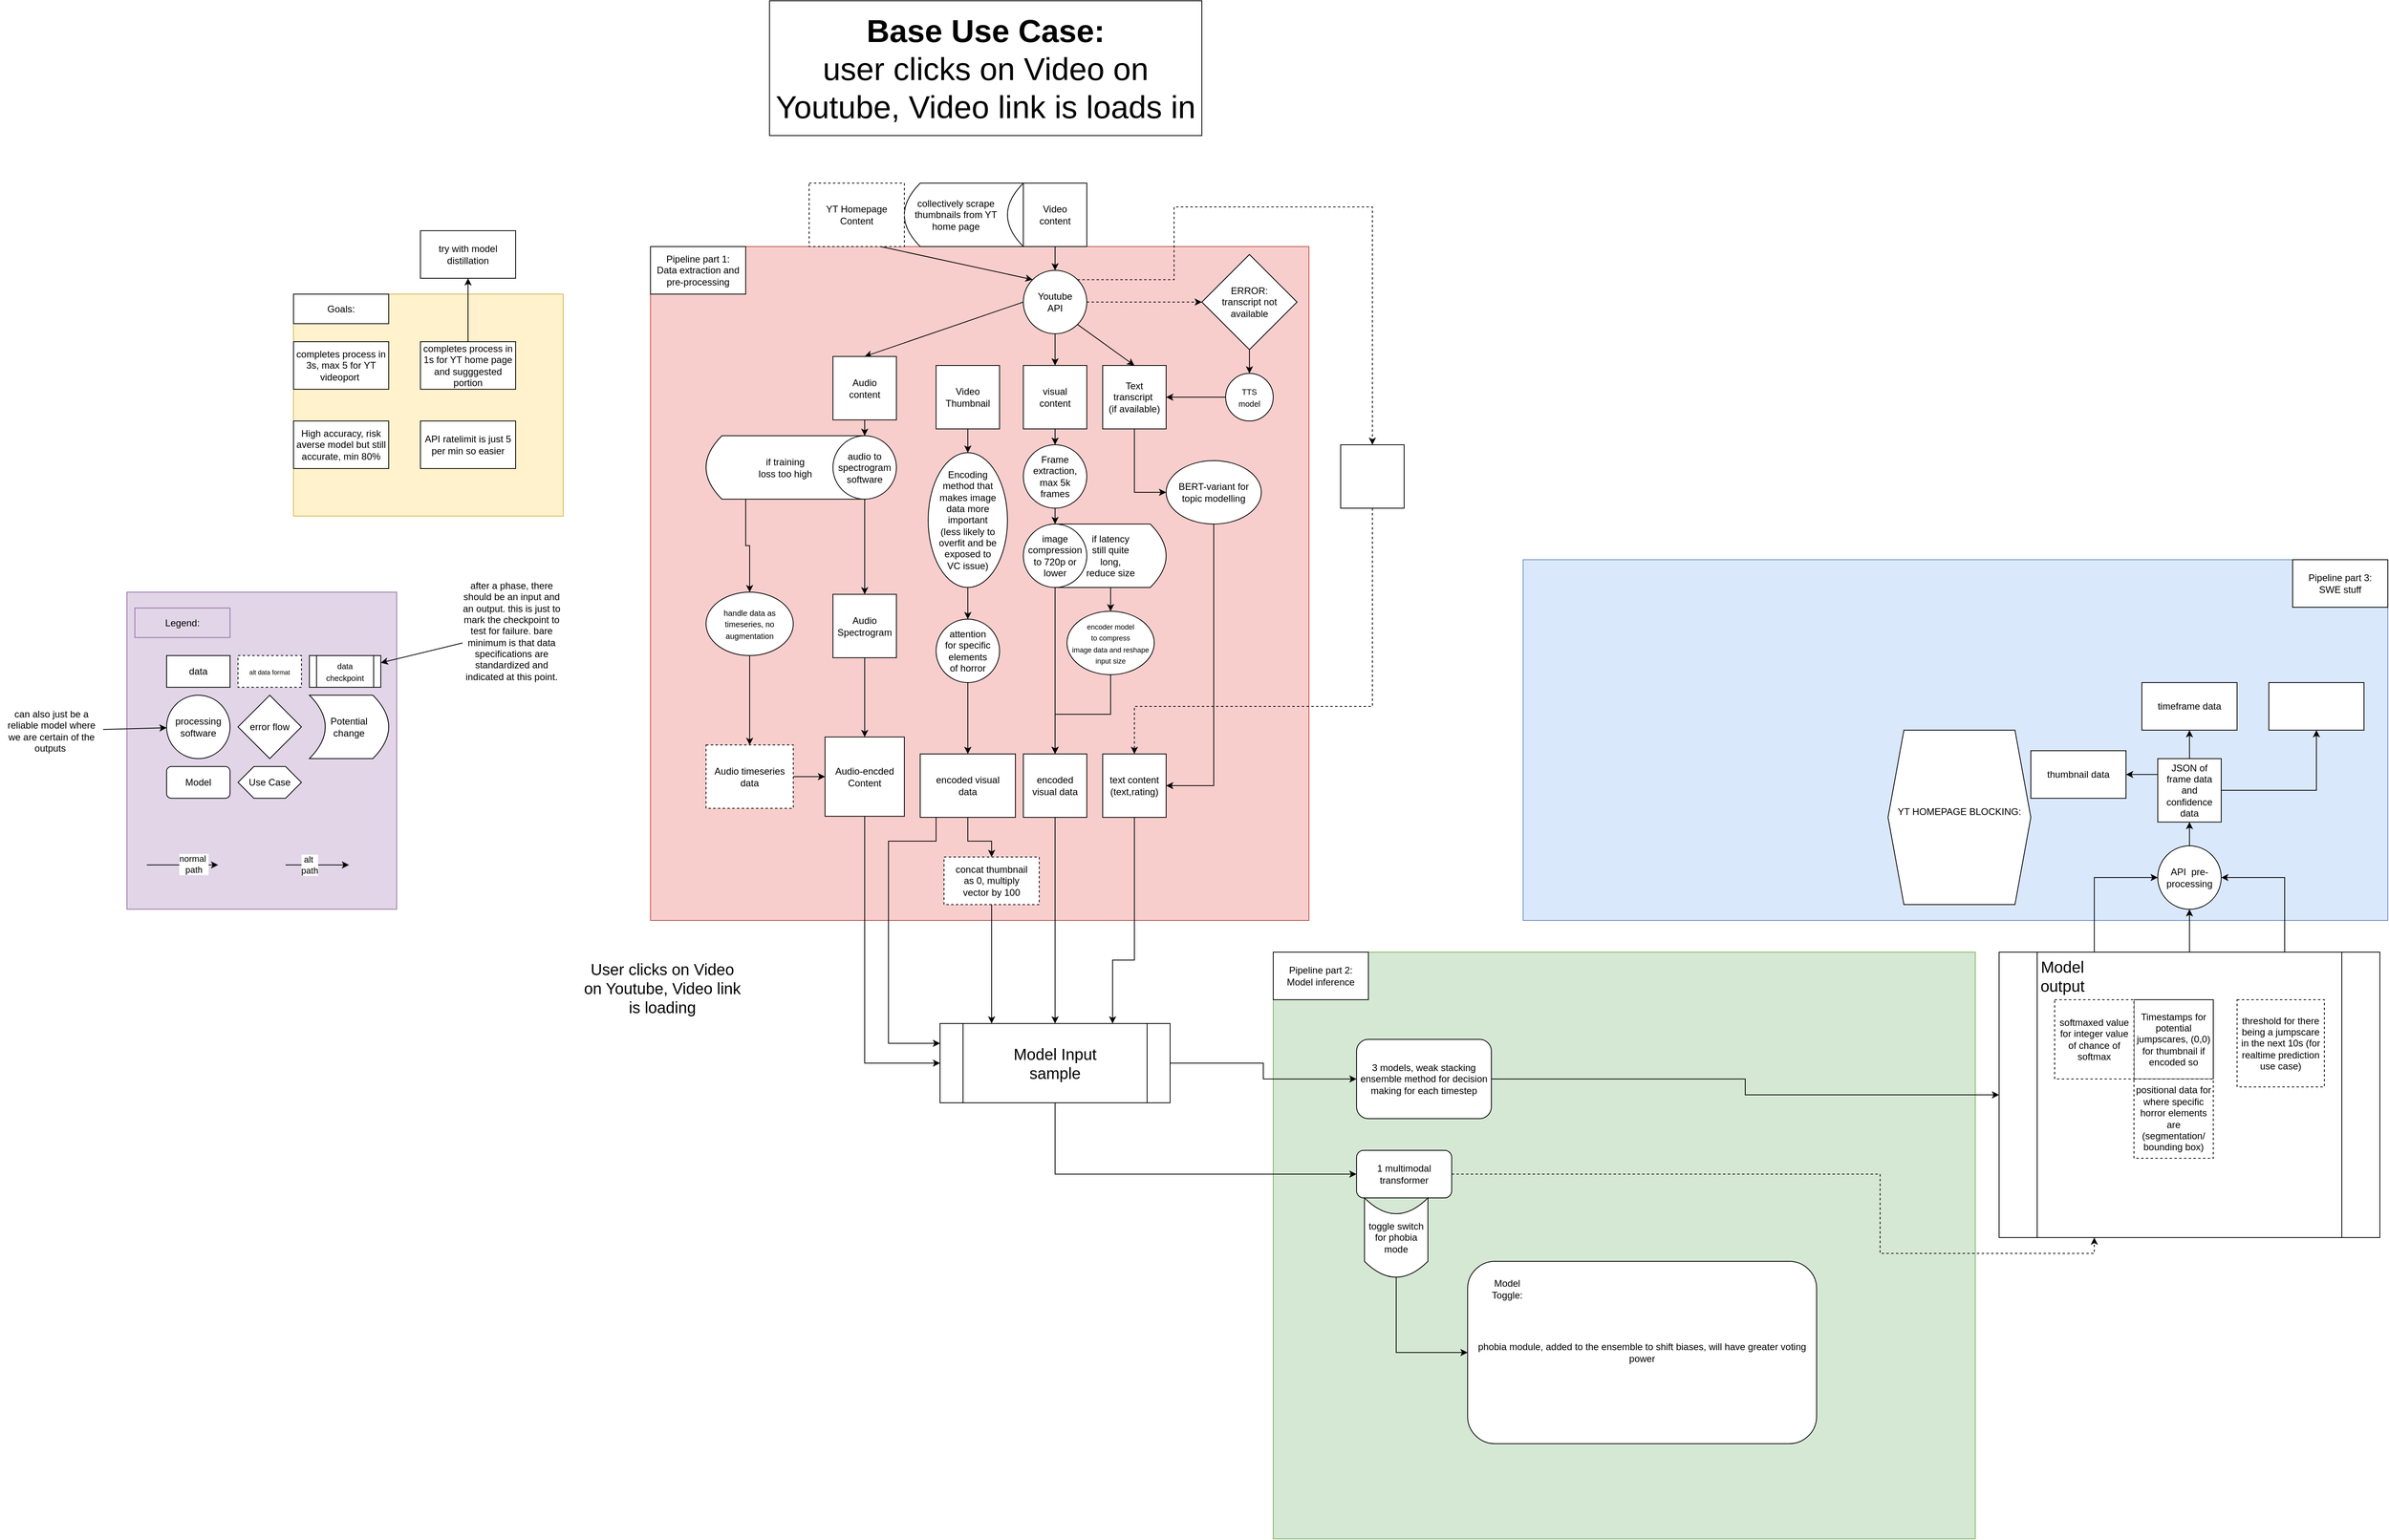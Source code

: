 <mxfile version="26.0.16">
  <diagram name="Page-1" id="UZV_4YaNEUYJYQrBW2No">
    <mxGraphModel dx="2380" dy="2003" grid="1" gridSize="10" guides="1" tooltips="1" connect="1" arrows="1" fold="1" page="1" pageScale="1" pageWidth="850" pageHeight="1100" math="0" shadow="0">
      <root>
        <mxCell id="0" />
        <mxCell id="1" parent="0" />
        <mxCell id="4fpCLledI54VdnfLR-wk-22" value="" style="rounded=0;whiteSpace=wrap;html=1;fillColor=#dae8fc;strokeColor=#6c8ebf;" vertex="1" parent="1">
          <mxGeometry x="770" y="635" width="1090" height="455" as="geometry" />
        </mxCell>
        <mxCell id="PtT7ccRdR9juAuZG76jp-39" value="" style="rounded=0;whiteSpace=wrap;html=1;fillColor=#e1d5e7;strokeColor=#9673a6;movable=1;resizable=1;rotatable=1;deletable=1;editable=1;locked=0;connectable=1;" parent="1" vertex="1">
          <mxGeometry x="-990" y="675.91" width="340" height="400" as="geometry" />
        </mxCell>
        <mxCell id="PtT7ccRdR9juAuZG76jp-40" value="Legend:" style="rounded=0;whiteSpace=wrap;html=1;movable=1;resizable=1;rotatable=1;deletable=1;editable=1;locked=0;connectable=1;strokeColor=#9673a6;fillColor=#e1d5e7;" parent="1" vertex="1">
          <mxGeometry x="-980" y="695.91" width="120" height="37.273" as="geometry" />
        </mxCell>
        <mxCell id="PtT7ccRdR9juAuZG76jp-6" value="" style="rounded=0;whiteSpace=wrap;html=1;fillColor=#f8cecc;strokeColor=#b85450;movable=0;resizable=0;rotatable=0;deletable=0;editable=0;locked=1;connectable=0;" parent="1" vertex="1">
          <mxGeometry x="-330" y="240" width="830" height="850" as="geometry" />
        </mxCell>
        <mxCell id="PtT7ccRdR9juAuZG76jp-3" value="" style="edgeStyle=orthogonalEdgeStyle;rounded=0;orthogonalLoop=1;jettySize=auto;html=1;exitX=0.5;exitY=1;exitDx=0;exitDy=0;" parent="1" source="PtT7ccRdR9juAuZG76jp-56" target="PtT7ccRdR9juAuZG76jp-2" edge="1">
          <mxGeometry relative="1" as="geometry">
            <mxPoint x="220" y="336" as="sourcePoint" />
            <Array as="points" />
          </mxGeometry>
        </mxCell>
        <mxCell id="PtT7ccRdR9juAuZG76jp-5" value="" style="rounded=0;orthogonalLoop=1;jettySize=auto;html=1;entryX=0.5;entryY=0;entryDx=0;entryDy=0;exitX=1;exitY=1;exitDx=0;exitDy=0;" parent="1" source="PtT7ccRdR9juAuZG76jp-56" target="PtT7ccRdR9juAuZG76jp-4" edge="1">
          <mxGeometry relative="1" as="geometry">
            <mxPoint x="240" y="270" as="sourcePoint" />
          </mxGeometry>
        </mxCell>
        <mxCell id="PtT7ccRdR9juAuZG76jp-13" style="rounded=0;orthogonalLoop=1;jettySize=auto;html=1;entryX=0.5;entryY=0;entryDx=0;entryDy=0;exitX=0;exitY=0.5;exitDx=0;exitDy=0;" parent="1" source="PtT7ccRdR9juAuZG76jp-56" target="PtT7ccRdR9juAuZG76jp-10" edge="1">
          <mxGeometry relative="1" as="geometry">
            <mxPoint x="110" y="270" as="sourcePoint" />
          </mxGeometry>
        </mxCell>
        <mxCell id="PtT7ccRdR9juAuZG76jp-17" value="" style="rounded=0;orthogonalLoop=1;jettySize=auto;html=1;dashed=1;exitX=1;exitY=0.5;exitDx=0;exitDy=0;entryX=0;entryY=0.5;entryDx=0;entryDy=0;" parent="1" source="PtT7ccRdR9juAuZG76jp-56" target="PtT7ccRdR9juAuZG76jp-16" edge="1">
          <mxGeometry relative="1" as="geometry" />
        </mxCell>
        <mxCell id="PtT7ccRdR9juAuZG76jp-58" value="" style="edgeStyle=orthogonalEdgeStyle;rounded=0;orthogonalLoop=1;jettySize=auto;html=1;" parent="1" source="PtT7ccRdR9juAuZG76jp-1" target="PtT7ccRdR9juAuZG76jp-56" edge="1">
          <mxGeometry relative="1" as="geometry" />
        </mxCell>
        <mxCell id="PtT7ccRdR9juAuZG76jp-1" value="Video &lt;br&gt;content" style="whiteSpace=wrap;html=1;aspect=fixed;" parent="1" vertex="1">
          <mxGeometry x="140" y="160" width="80" height="80" as="geometry" />
        </mxCell>
        <mxCell id="PtT7ccRdR9juAuZG76jp-37" value="" style="edgeStyle=orthogonalEdgeStyle;rounded=0;orthogonalLoop=1;jettySize=auto;html=1;" parent="1" source="PtT7ccRdR9juAuZG76jp-2" target="PtT7ccRdR9juAuZG76jp-33" edge="1">
          <mxGeometry relative="1" as="geometry" />
        </mxCell>
        <mxCell id="PtT7ccRdR9juAuZG76jp-2" value="visual &lt;br&gt;content" style="whiteSpace=wrap;html=1;aspect=fixed;" parent="1" vertex="1">
          <mxGeometry x="140" y="390" width="80" height="80" as="geometry" />
        </mxCell>
        <mxCell id="PtT7ccRdR9juAuZG76jp-38" value="" style="edgeStyle=orthogonalEdgeStyle;rounded=0;orthogonalLoop=1;jettySize=auto;html=1;entryX=0;entryY=0.5;entryDx=0;entryDy=0;" parent="1" source="PtT7ccRdR9juAuZG76jp-4" target="4fpCLledI54VdnfLR-wk-46" edge="1">
          <mxGeometry relative="1" as="geometry">
            <mxPoint x="280" y="490" as="targetPoint" />
          </mxGeometry>
        </mxCell>
        <mxCell id="PtT7ccRdR9juAuZG76jp-4" value="Text transcript&amp;nbsp;&lt;br&gt;(if available)" style="whiteSpace=wrap;html=1;aspect=fixed;" parent="1" vertex="1">
          <mxGeometry x="240" y="390" width="80" height="80" as="geometry" />
        </mxCell>
        <mxCell id="PtT7ccRdR9juAuZG76jp-7" value="&lt;font style=&quot;font-size: 40px;&quot;&gt;&lt;b style=&quot;&quot;&gt;Base Use Case: &lt;/b&gt;&lt;br&gt;user clicks on Video on Youtube, Video link is loads in&lt;/font&gt;" style="text;html=1;align=center;verticalAlign=middle;whiteSpace=wrap;rounded=0;strokeColor=default;spacingTop=10;spacingBottom=10;" parent="1" vertex="1">
          <mxGeometry x="-180" y="-70" width="545" height="170" as="geometry" />
        </mxCell>
        <mxCell id="PtT7ccRdR9juAuZG76jp-8" value="&lt;font style=&quot;font-size: 20px;&quot;&gt;User clicks on Video on Youtube, Video link is loading&lt;/font&gt;" style="text;html=1;align=center;verticalAlign=middle;whiteSpace=wrap;rounded=0;" parent="1" vertex="1">
          <mxGeometry x="-420" y="1130" width="210" height="90" as="geometry" />
        </mxCell>
        <mxCell id="PtT7ccRdR9juAuZG76jp-9" value="Pipeline part 1: &lt;br&gt;Data extraction and pre-processing" style="rounded=0;whiteSpace=wrap;html=1;" parent="1" vertex="1">
          <mxGeometry x="-330" y="240" width="120" height="60" as="geometry" />
        </mxCell>
        <mxCell id="PtT7ccRdR9juAuZG76jp-24" value="" style="edgeStyle=orthogonalEdgeStyle;rounded=0;orthogonalLoop=1;jettySize=auto;html=1;" parent="1" source="PtT7ccRdR9juAuZG76jp-26" target="PtT7ccRdR9juAuZG76jp-23" edge="1">
          <mxGeometry relative="1" as="geometry" />
        </mxCell>
        <mxCell id="PtT7ccRdR9juAuZG76jp-10" value="Audio&lt;br&gt;content" style="whiteSpace=wrap;html=1;aspect=fixed;" parent="1" vertex="1">
          <mxGeometry x="-100" y="378.64" width="80" height="80" as="geometry" />
        </mxCell>
        <mxCell id="PtT7ccRdR9juAuZG76jp-22" value="" style="edgeStyle=orthogonalEdgeStyle;rounded=0;orthogonalLoop=1;jettySize=auto;html=1;" parent="1" source="PtT7ccRdR9juAuZG76jp-16" target="PtT7ccRdR9juAuZG76jp-21" edge="1">
          <mxGeometry relative="1" as="geometry" />
        </mxCell>
        <mxCell id="PtT7ccRdR9juAuZG76jp-16" value="ERROR: &lt;br&gt;transcript not available" style="rhombus;whiteSpace=wrap;html=1;" parent="1" vertex="1">
          <mxGeometry x="365" y="250" width="120" height="120" as="geometry" />
        </mxCell>
        <mxCell id="PtT7ccRdR9juAuZG76jp-60" value="" style="edgeStyle=orthogonalEdgeStyle;rounded=0;orthogonalLoop=1;jettySize=auto;html=1;" parent="1" source="PtT7ccRdR9juAuZG76jp-21" target="PtT7ccRdR9juAuZG76jp-4" edge="1">
          <mxGeometry relative="1" as="geometry" />
        </mxCell>
        <mxCell id="PtT7ccRdR9juAuZG76jp-21" value="&lt;font style=&quot;font-size: 10px;&quot;&gt;TTS &lt;br&gt;model&lt;/font&gt;" style="ellipse;whiteSpace=wrap;html=1;" parent="1" vertex="1">
          <mxGeometry x="395" y="400" width="60" height="60" as="geometry" />
        </mxCell>
        <mxCell id="PtT7ccRdR9juAuZG76jp-80" value="" style="edgeStyle=orthogonalEdgeStyle;rounded=0;orthogonalLoop=1;jettySize=auto;html=1;" parent="1" source="PtT7ccRdR9juAuZG76jp-23" target="PtT7ccRdR9juAuZG76jp-79" edge="1">
          <mxGeometry relative="1" as="geometry" />
        </mxCell>
        <mxCell id="PtT7ccRdR9juAuZG76jp-23" value="Audio Spectrogram" style="whiteSpace=wrap;html=1;aspect=fixed;" parent="1" vertex="1">
          <mxGeometry x="-100" y="678.64" width="80" height="80" as="geometry" />
        </mxCell>
        <mxCell id="PtT7ccRdR9juAuZG76jp-25" value="" style="edgeStyle=orthogonalEdgeStyle;rounded=0;orthogonalLoop=1;jettySize=auto;html=1;" parent="1" source="PtT7ccRdR9juAuZG76jp-10" target="PtT7ccRdR9juAuZG76jp-26" edge="1">
          <mxGeometry relative="1" as="geometry">
            <mxPoint x="-60" y="458.64" as="sourcePoint" />
            <mxPoint x="-60" y="628.64" as="targetPoint" />
          </mxGeometry>
        </mxCell>
        <mxCell id="PtT7ccRdR9juAuZG76jp-31" value="" style="edgeStyle=orthogonalEdgeStyle;rounded=0;orthogonalLoop=1;jettySize=auto;html=1;" parent="1" source="PtT7ccRdR9juAuZG76jp-63" target="PtT7ccRdR9juAuZG76jp-32" edge="1">
          <mxGeometry relative="1" as="geometry" />
        </mxCell>
        <mxCell id="PtT7ccRdR9juAuZG76jp-88" value="" style="edgeStyle=orthogonalEdgeStyle;rounded=0;orthogonalLoop=1;jettySize=auto;html=1;" parent="1" source="PtT7ccRdR9juAuZG76jp-32" target="PtT7ccRdR9juAuZG76jp-86" edge="1">
          <mxGeometry relative="1" as="geometry" />
        </mxCell>
        <mxCell id="PtT7ccRdR9juAuZG76jp-32" value="encoded visual data" style="whiteSpace=wrap;html=1;aspect=fixed;" parent="1" vertex="1">
          <mxGeometry x="140" y="880" width="80" height="80" as="geometry" />
        </mxCell>
        <mxCell id="PtT7ccRdR9juAuZG76jp-33" value="Frame extraction, max 5k frames" style="ellipse;whiteSpace=wrap;html=1;aspect=fixed;" parent="1" vertex="1">
          <mxGeometry x="140" y="490" width="80" height="80" as="geometry" />
        </mxCell>
        <mxCell id="PtT7ccRdR9juAuZG76jp-34" value="" style="edgeStyle=orthogonalEdgeStyle;rounded=0;orthogonalLoop=1;jettySize=auto;html=1;exitX=0.5;exitY=1;exitDx=0;exitDy=0;" parent="1" source="4fpCLledI54VdnfLR-wk-46" target="PtT7ccRdR9juAuZG76jp-35" edge="1">
          <mxGeometry relative="1" as="geometry">
            <Array as="points">
              <mxPoint x="380" y="920" />
            </Array>
          </mxGeometry>
        </mxCell>
        <mxCell id="PtT7ccRdR9juAuZG76jp-89" value="" style="edgeStyle=orthogonalEdgeStyle;rounded=0;orthogonalLoop=1;jettySize=auto;html=1;entryX=0.75;entryY=0;entryDx=0;entryDy=0;" parent="1" source="PtT7ccRdR9juAuZG76jp-35" target="PtT7ccRdR9juAuZG76jp-86" edge="1">
          <mxGeometry relative="1" as="geometry">
            <Array as="points">
              <mxPoint x="280" y="1140" />
              <mxPoint x="253" y="1140" />
            </Array>
          </mxGeometry>
        </mxCell>
        <mxCell id="PtT7ccRdR9juAuZG76jp-35" value="text content&lt;br&gt;(text,rating)" style="whiteSpace=wrap;html=1;aspect=fixed;" parent="1" vertex="1">
          <mxGeometry x="240" y="880" width="80" height="80" as="geometry" />
        </mxCell>
        <mxCell id="PtT7ccRdR9juAuZG76jp-43" value="data" style="rounded=0;whiteSpace=wrap;html=1;movable=1;resizable=1;rotatable=1;deletable=1;editable=1;locked=0;connectable=1;" parent="1" vertex="1">
          <mxGeometry x="-940" y="755.91" width="80" height="40" as="geometry" />
        </mxCell>
        <mxCell id="PtT7ccRdR9juAuZG76jp-44" value="processing software" style="ellipse;whiteSpace=wrap;html=1;aspect=fixed;movable=1;resizable=1;rotatable=1;deletable=1;editable=1;locked=0;connectable=1;" parent="1" vertex="1">
          <mxGeometry x="-940" y="805.91" width="80" height="80" as="geometry" />
        </mxCell>
        <mxCell id="PtT7ccRdR9juAuZG76jp-45" value="Model" style="rounded=1;whiteSpace=wrap;html=1;movable=1;resizable=1;rotatable=1;deletable=1;editable=1;locked=0;connectable=1;" parent="1" vertex="1">
          <mxGeometry x="-940" y="895.91" width="80" height="40" as="geometry" />
        </mxCell>
        <mxCell id="PtT7ccRdR9juAuZG76jp-46" value="error flow" style="rhombus;whiteSpace=wrap;html=1;movable=1;resizable=1;rotatable=1;deletable=1;editable=1;locked=0;connectable=1;" parent="1" vertex="1">
          <mxGeometry x="-850" y="805.91" width="80" height="80" as="geometry" />
        </mxCell>
        <mxCell id="PtT7ccRdR9juAuZG76jp-48" value="" style="rounded=0;whiteSpace=wrap;html=1;fillColor=#fff2cc;strokeColor=#d6b656;movable=0;resizable=0;rotatable=0;deletable=0;editable=0;locked=1;connectable=0;" parent="1" vertex="1">
          <mxGeometry x="-780" y="300" width="340" height="280" as="geometry" />
        </mxCell>
        <mxCell id="PtT7ccRdR9juAuZG76jp-49" value="Goals:" style="rounded=0;whiteSpace=wrap;html=1;movable=1;resizable=1;rotatable=1;deletable=1;editable=1;locked=0;connectable=1;" parent="1" vertex="1">
          <mxGeometry x="-780" y="300" width="120" height="37.273" as="geometry" />
        </mxCell>
        <mxCell id="PtT7ccRdR9juAuZG76jp-50" value="completes process in 3s, max 5 for YT videoport&amp;nbsp;" style="rounded=0;whiteSpace=wrap;html=1;" parent="1" vertex="1">
          <mxGeometry x="-780" y="360" width="120" height="60" as="geometry" />
        </mxCell>
        <mxCell id="PtT7ccRdR9juAuZG76jp-51" value="High accuracy, risk averse model but still accurate, min 80%" style="rounded=0;whiteSpace=wrap;html=1;" parent="1" vertex="1">
          <mxGeometry x="-780" y="460" width="120" height="60" as="geometry" />
        </mxCell>
        <mxCell id="PtT7ccRdR9juAuZG76jp-53" value="Use Case" style="shape=hexagon;perimeter=hexagonPerimeter2;whiteSpace=wrap;html=1;fixedSize=1;movable=1;resizable=1;rotatable=1;deletable=1;editable=1;locked=0;connectable=1;" parent="1" vertex="1">
          <mxGeometry x="-850" y="895.91" width="80" height="40" as="geometry" />
        </mxCell>
        <mxCell id="4fpCLledI54VdnfLR-wk-44" style="edgeStyle=orthogonalEdgeStyle;rounded=0;orthogonalLoop=1;jettySize=auto;html=1;exitX=1;exitY=0;exitDx=0;exitDy=0;entryX=0.5;entryY=0;entryDx=0;entryDy=0;dashed=1;" edge="1" parent="1" source="PtT7ccRdR9juAuZG76jp-56" target="4fpCLledI54VdnfLR-wk-43">
          <mxGeometry relative="1" as="geometry">
            <Array as="points">
              <mxPoint x="330" y="282" />
              <mxPoint x="330" y="190" />
              <mxPoint x="580" y="190" />
            </Array>
          </mxGeometry>
        </mxCell>
        <mxCell id="PtT7ccRdR9juAuZG76jp-56" value="Youtube &lt;br&gt;API" style="ellipse;whiteSpace=wrap;html=1;aspect=fixed;" parent="1" vertex="1">
          <mxGeometry x="140" y="270" width="80" height="80" as="geometry" />
        </mxCell>
        <mxCell id="PtT7ccRdR9juAuZG76jp-62" value="" style="edgeStyle=orthogonalEdgeStyle;rounded=0;orthogonalLoop=1;jettySize=auto;html=1;" parent="1" source="PtT7ccRdR9juAuZG76jp-33" target="PtT7ccRdR9juAuZG76jp-63" edge="1">
          <mxGeometry relative="1" as="geometry">
            <mxPoint x="180" y="570" as="sourcePoint" />
            <mxPoint x="180" y="740" as="targetPoint" />
          </mxGeometry>
        </mxCell>
        <mxCell id="PtT7ccRdR9juAuZG76jp-70" value="" style="edgeStyle=orthogonalEdgeStyle;rounded=0;orthogonalLoop=1;jettySize=auto;html=1;" parent="1" source="PtT7ccRdR9juAuZG76jp-65" target="PtT7ccRdR9juAuZG76jp-68" edge="1">
          <mxGeometry relative="1" as="geometry" />
        </mxCell>
        <mxCell id="PtT7ccRdR9juAuZG76jp-65" value="if latency &lt;br&gt;still quite &lt;br&gt;long, &lt;br&gt;reduce size" style="shape=dataStorage;whiteSpace=wrap;html=1;fixedSize=1;rotation=0;flipH=1;" parent="1" vertex="1">
          <mxGeometry x="180" y="590" width="140" height="80" as="geometry" />
        </mxCell>
        <mxCell id="PtT7ccRdR9juAuZG76jp-64" value="Potential &lt;br&gt;change" style="shape=dataStorage;whiteSpace=wrap;html=1;fixedSize=1;rotation=0;flipH=1;movable=1;resizable=1;rotatable=1;deletable=1;editable=1;locked=0;connectable=1;" parent="1" vertex="1">
          <mxGeometry x="-760" y="805.91" width="100" height="80" as="geometry" />
        </mxCell>
        <mxCell id="PtT7ccRdR9juAuZG76jp-63" value="image compression to 720p or lower" style="ellipse;whiteSpace=wrap;html=1;aspect=fixed;" parent="1" vertex="1">
          <mxGeometry x="140" y="590" width="80" height="80" as="geometry" />
        </mxCell>
        <mxCell id="PtT7ccRdR9juAuZG76jp-72" value="" style="edgeStyle=orthogonalEdgeStyle;rounded=0;orthogonalLoop=1;jettySize=auto;html=1;entryX=0.5;entryY=0;entryDx=0;entryDy=0;" parent="1" source="PtT7ccRdR9juAuZG76jp-68" target="PtT7ccRdR9juAuZG76jp-32" edge="1">
          <mxGeometry relative="1" as="geometry" />
        </mxCell>
        <mxCell id="PtT7ccRdR9juAuZG76jp-68" value="&lt;font style=&quot;font-size: 9px;&quot;&gt;encoder model &lt;br&gt;to compress &lt;br&gt;image data and reshape input size&lt;/font&gt;" style="ellipse;whiteSpace=wrap;html=1;" parent="1" vertex="1">
          <mxGeometry x="195" y="700" width="110" height="80" as="geometry" />
        </mxCell>
        <mxCell id="PtT7ccRdR9juAuZG76jp-81" value="" style="edgeStyle=orthogonalEdgeStyle;rounded=0;orthogonalLoop=1;jettySize=auto;html=1;" parent="1" source="PtT7ccRdR9juAuZG76jp-73" target="PtT7ccRdR9juAuZG76jp-79" edge="1">
          <mxGeometry relative="1" as="geometry" />
        </mxCell>
        <mxCell id="PtT7ccRdR9juAuZG76jp-73" value="Audio timeseries data" style="rounded=0;whiteSpace=wrap;html=1;dashed=1;" parent="1" vertex="1">
          <mxGeometry x="-260" y="868.64" width="110" height="80" as="geometry" />
        </mxCell>
        <mxCell id="PtT7ccRdR9juAuZG76jp-77" value="" style="edgeStyle=orthogonalEdgeStyle;rounded=0;orthogonalLoop=1;jettySize=auto;html=1;exitX=0.25;exitY=1;exitDx=0;exitDy=0;" parent="1" source="PtT7ccRdR9juAuZG76jp-74" target="PtT7ccRdR9juAuZG76jp-75" edge="1">
          <mxGeometry relative="1" as="geometry" />
        </mxCell>
        <mxCell id="PtT7ccRdR9juAuZG76jp-74" value="if training &lt;br&gt;loss too high" style="shape=dataStorage;whiteSpace=wrap;html=1;fixedSize=1;rotation=0;flipH=0;" parent="1" vertex="1">
          <mxGeometry x="-260" y="478.64" width="200" height="80" as="geometry" />
        </mxCell>
        <mxCell id="PtT7ccRdR9juAuZG76jp-78" value="" style="edgeStyle=orthogonalEdgeStyle;rounded=0;orthogonalLoop=1;jettySize=auto;html=1;" parent="1" source="PtT7ccRdR9juAuZG76jp-75" target="PtT7ccRdR9juAuZG76jp-73" edge="1">
          <mxGeometry relative="1" as="geometry" />
        </mxCell>
        <mxCell id="PtT7ccRdR9juAuZG76jp-75" value="&lt;font size=&quot;1&quot;&gt;handle data as timeseries, no augmentation&lt;/font&gt;" style="ellipse;whiteSpace=wrap;html=1;" parent="1" vertex="1">
          <mxGeometry x="-260" y="675.91" width="110" height="80" as="geometry" />
        </mxCell>
        <mxCell id="PtT7ccRdR9juAuZG76jp-26" value="audio to spectrogram software" style="ellipse;whiteSpace=wrap;html=1;aspect=fixed;" parent="1" vertex="1">
          <mxGeometry x="-100" y="478.64" width="80" height="80" as="geometry" />
        </mxCell>
        <mxCell id="PtT7ccRdR9juAuZG76jp-87" value="" style="edgeStyle=orthogonalEdgeStyle;rounded=0;orthogonalLoop=1;jettySize=auto;html=1;entryX=0;entryY=0.5;entryDx=0;entryDy=0;" parent="1" source="PtT7ccRdR9juAuZG76jp-79" target="PtT7ccRdR9juAuZG76jp-86" edge="1">
          <mxGeometry relative="1" as="geometry">
            <Array as="points">
              <mxPoint x="-60" y="1270" />
            </Array>
          </mxGeometry>
        </mxCell>
        <mxCell id="PtT7ccRdR9juAuZG76jp-79" value="Audio-encded&lt;br&gt;Content" style="whiteSpace=wrap;html=1;aspect=fixed;" parent="1" vertex="1">
          <mxGeometry x="-110" y="858.64" width="100" height="100" as="geometry" />
        </mxCell>
        <mxCell id="PtT7ccRdR9juAuZG76jp-84" value="&lt;font style=&quot;font-size: 8px;&quot;&gt;alt data format&lt;/font&gt;" style="rounded=0;whiteSpace=wrap;html=1;dashed=1;movable=1;resizable=1;rotatable=1;deletable=1;editable=1;locked=0;connectable=1;" parent="1" vertex="1">
          <mxGeometry x="-850" y="755.91" width="80" height="40" as="geometry" />
        </mxCell>
        <mxCell id="PtT7ccRdR9juAuZG76jp-85" value="&lt;font size=&quot;1&quot;&gt;data checkpoint&lt;/font&gt;" style="shape=process;whiteSpace=wrap;html=1;backgroundOutline=1;movable=1;resizable=1;rotatable=1;deletable=1;editable=1;locked=0;connectable=1;" parent="1" vertex="1">
          <mxGeometry x="-760" y="755.91" width="90" height="40" as="geometry" />
        </mxCell>
        <mxCell id="PtT7ccRdR9juAuZG76jp-86" value="&lt;font style=&quot;font-size: 20px;&quot;&gt;Model Input&lt;br&gt;&lt;/font&gt;&lt;div&gt;&lt;font style=&quot;font-size: 20px;&quot;&gt;sample&lt;/font&gt;&lt;/div&gt;" style="shape=process;whiteSpace=wrap;html=1;backgroundOutline=1;" parent="1" vertex="1">
          <mxGeometry x="35" y="1220" width="290" height="100" as="geometry" />
        </mxCell>
        <mxCell id="PtT7ccRdR9juAuZG76jp-94" value="" style="edgeStyle=orthogonalEdgeStyle;rounded=0;orthogonalLoop=1;jettySize=auto;html=1;" parent="1" source="PtT7ccRdR9juAuZG76jp-90" target="PtT7ccRdR9juAuZG76jp-93" edge="1">
          <mxGeometry relative="1" as="geometry" />
        </mxCell>
        <mxCell id="PtT7ccRdR9juAuZG76jp-90" value="Video Thumbnail" style="whiteSpace=wrap;html=1;aspect=fixed;" parent="1" vertex="1">
          <mxGeometry x="30" y="390" width="80" height="80" as="geometry" />
        </mxCell>
        <mxCell id="PtT7ccRdR9juAuZG76jp-98" value="" style="edgeStyle=orthogonalEdgeStyle;rounded=0;orthogonalLoop=1;jettySize=auto;html=1;" parent="1" source="PtT7ccRdR9juAuZG76jp-93" target="PtT7ccRdR9juAuZG76jp-97" edge="1">
          <mxGeometry relative="1" as="geometry" />
        </mxCell>
        <mxCell id="PtT7ccRdR9juAuZG76jp-93" value="Encoding method that makes image data more important (less likely to overfit and be exposed to VC issue)" style="ellipse;whiteSpace=wrap;html=1;spacingLeft=10;spacingRight=10;" parent="1" vertex="1">
          <mxGeometry x="20" y="500" width="100" height="170" as="geometry" />
        </mxCell>
        <mxCell id="PtT7ccRdR9juAuZG76jp-101" style="edgeStyle=orthogonalEdgeStyle;rounded=0;orthogonalLoop=1;jettySize=auto;html=1;entryX=0;entryY=0.25;entryDx=0;entryDy=0;" parent="1" source="PtT7ccRdR9juAuZG76jp-95" target="PtT7ccRdR9juAuZG76jp-86" edge="1">
          <mxGeometry relative="1" as="geometry">
            <Array as="points">
              <mxPoint x="30" y="990" />
              <mxPoint x="-30" y="990" />
              <mxPoint x="-30" y="1245" />
            </Array>
          </mxGeometry>
        </mxCell>
        <mxCell id="PtT7ccRdR9juAuZG76jp-103" value="" style="edgeStyle=orthogonalEdgeStyle;rounded=0;orthogonalLoop=1;jettySize=auto;html=1;" parent="1" source="PtT7ccRdR9juAuZG76jp-95" target="PtT7ccRdR9juAuZG76jp-102" edge="1">
          <mxGeometry relative="1" as="geometry">
            <Array as="points">
              <mxPoint x="70" y="990" />
              <mxPoint x="100" y="990" />
            </Array>
          </mxGeometry>
        </mxCell>
        <mxCell id="PtT7ccRdR9juAuZG76jp-95" value="encoded visual data" style="whiteSpace=wrap;html=1;spacingLeft=10;spacingRight=10;" parent="1" vertex="1">
          <mxGeometry x="10" y="880" width="120" height="80" as="geometry" />
        </mxCell>
        <mxCell id="PtT7ccRdR9juAuZG76jp-99" value="" style="edgeStyle=orthogonalEdgeStyle;rounded=0;orthogonalLoop=1;jettySize=auto;html=1;" parent="1" source="PtT7ccRdR9juAuZG76jp-97" target="PtT7ccRdR9juAuZG76jp-95" edge="1">
          <mxGeometry relative="1" as="geometry" />
        </mxCell>
        <mxCell id="PtT7ccRdR9juAuZG76jp-97" value="attention for specific elements of horror" style="ellipse;whiteSpace=wrap;html=1;spacingLeft=10;spacingRight=10;" parent="1" vertex="1">
          <mxGeometry x="30" y="710" width="80" height="80" as="geometry" />
        </mxCell>
        <mxCell id="PtT7ccRdR9juAuZG76jp-104" value="" style="edgeStyle=orthogonalEdgeStyle;rounded=0;orthogonalLoop=1;jettySize=auto;html=1;" parent="1" source="PtT7ccRdR9juAuZG76jp-102" target="PtT7ccRdR9juAuZG76jp-86" edge="1">
          <mxGeometry relative="1" as="geometry">
            <Array as="points">
              <mxPoint x="100" y="1120" />
              <mxPoint x="100" y="1120" />
            </Array>
          </mxGeometry>
        </mxCell>
        <mxCell id="PtT7ccRdR9juAuZG76jp-102" value="concat thumbnail as 0, multiply vector by 100" style="whiteSpace=wrap;html=1;spacingLeft=10;spacingRight=10;dashed=1;" parent="1" vertex="1">
          <mxGeometry x="40" y="1010" width="120" height="60" as="geometry" />
        </mxCell>
        <mxCell id="PtT7ccRdR9juAuZG76jp-109" value="" style="rounded=0;orthogonalLoop=1;jettySize=auto;html=1;movable=1;resizable=1;rotatable=1;deletable=1;editable=1;locked=0;connectable=1;" parent="1" source="PtT7ccRdR9juAuZG76jp-108" target="PtT7ccRdR9juAuZG76jp-44" edge="1">
          <mxGeometry relative="1" as="geometry" />
        </mxCell>
        <mxCell id="PtT7ccRdR9juAuZG76jp-108" value="can also just be a reliable model where we are certain of the outputs&amp;nbsp;" style="text;html=1;align=center;verticalAlign=middle;whiteSpace=wrap;rounded=0;movable=1;resizable=1;rotatable=1;deletable=1;editable=1;locked=0;connectable=1;" parent="1" vertex="1">
          <mxGeometry x="-1150" y="835.91" width="130" height="30" as="geometry" />
        </mxCell>
        <mxCell id="PtT7ccRdR9juAuZG76jp-110" value="" style="rounded=0;whiteSpace=wrap;html=1;fillColor=#d5e8d4;strokeColor=#82b366;" parent="1" vertex="1">
          <mxGeometry x="455" y="1130" width="885" height="740" as="geometry" />
        </mxCell>
        <mxCell id="PtT7ccRdR9juAuZG76jp-112" value="Pipeline part 2: &lt;br&gt;Model inference" style="rounded=0;whiteSpace=wrap;html=1;" parent="1" vertex="1">
          <mxGeometry x="455" y="1130" width="120" height="60" as="geometry" />
        </mxCell>
        <mxCell id="PtT7ccRdR9juAuZG76jp-123" value="" style="edgeStyle=orthogonalEdgeStyle;rounded=0;orthogonalLoop=1;jettySize=auto;html=1;entryX=0;entryY=0.5;entryDx=0;entryDy=0;" parent="1" source="PtT7ccRdR9juAuZG76jp-114" target="PtT7ccRdR9juAuZG76jp-124" edge="1">
          <mxGeometry relative="1" as="geometry">
            <mxPoint x="1430.0" y="1270" as="targetPoint" />
          </mxGeometry>
        </mxCell>
        <mxCell id="PtT7ccRdR9juAuZG76jp-114" value="3 models, weak stacking ensemble method for decision making for each timestep" style="rounded=1;whiteSpace=wrap;html=1;" parent="1" vertex="1">
          <mxGeometry x="560" y="1240" width="170" height="100" as="geometry" />
        </mxCell>
        <mxCell id="PtT7ccRdR9juAuZG76jp-115" value="" style="edgeStyle=orthogonalEdgeStyle;rounded=0;orthogonalLoop=1;jettySize=auto;html=1;" parent="1" source="PtT7ccRdR9juAuZG76jp-86" target="PtT7ccRdR9juAuZG76jp-114" edge="1">
          <mxGeometry relative="1" as="geometry" />
        </mxCell>
        <mxCell id="PtT7ccRdR9juAuZG76jp-127" style="edgeStyle=orthogonalEdgeStyle;rounded=0;orthogonalLoop=1;jettySize=auto;html=1;entryX=0.25;entryY=1;entryDx=0;entryDy=0;dashed=1;" parent="1" source="PtT7ccRdR9juAuZG76jp-118" target="PtT7ccRdR9juAuZG76jp-124" edge="1">
          <mxGeometry relative="1" as="geometry">
            <Array as="points">
              <mxPoint x="1220" y="1410" />
              <mxPoint x="1220" y="1510" />
              <mxPoint x="1490" y="1510" />
            </Array>
          </mxGeometry>
        </mxCell>
        <mxCell id="PtT7ccRdR9juAuZG76jp-118" value="1 multimodal transformer" style="rounded=1;whiteSpace=wrap;html=1;" parent="1" vertex="1">
          <mxGeometry x="560" y="1380" width="120" height="60" as="geometry" />
        </mxCell>
        <mxCell id="PtT7ccRdR9juAuZG76jp-119" value="" style="edgeStyle=orthogonalEdgeStyle;rounded=0;orthogonalLoop=1;jettySize=auto;html=1;entryX=0;entryY=0.5;entryDx=0;entryDy=0;" parent="1" source="PtT7ccRdR9juAuZG76jp-86" target="PtT7ccRdR9juAuZG76jp-118" edge="1">
          <mxGeometry relative="1" as="geometry">
            <Array as="points">
              <mxPoint x="180" y="1410" />
            </Array>
          </mxGeometry>
        </mxCell>
        <mxCell id="4fpCLledI54VdnfLR-wk-16" value="" style="edgeStyle=orthogonalEdgeStyle;rounded=0;orthogonalLoop=1;jettySize=auto;html=1;" edge="1" parent="1" source="PtT7ccRdR9juAuZG76jp-124" target="4fpCLledI54VdnfLR-wk-15">
          <mxGeometry relative="1" as="geometry" />
        </mxCell>
        <mxCell id="4fpCLledI54VdnfLR-wk-19" style="edgeStyle=orthogonalEdgeStyle;rounded=0;orthogonalLoop=1;jettySize=auto;html=1;exitX=0.75;exitY=0;exitDx=0;exitDy=0;entryX=1;entryY=0.5;entryDx=0;entryDy=0;" edge="1" parent="1" source="PtT7ccRdR9juAuZG76jp-124" target="4fpCLledI54VdnfLR-wk-15">
          <mxGeometry relative="1" as="geometry" />
        </mxCell>
        <mxCell id="4fpCLledI54VdnfLR-wk-20" style="edgeStyle=orthogonalEdgeStyle;rounded=0;orthogonalLoop=1;jettySize=auto;html=1;exitX=0.25;exitY=0;exitDx=0;exitDy=0;entryX=0;entryY=0.5;entryDx=0;entryDy=0;" edge="1" parent="1" source="PtT7ccRdR9juAuZG76jp-124" target="4fpCLledI54VdnfLR-wk-15">
          <mxGeometry relative="1" as="geometry">
            <Array as="points">
              <mxPoint x="1490" y="1036" />
            </Array>
          </mxGeometry>
        </mxCell>
        <mxCell id="PtT7ccRdR9juAuZG76jp-124" value="" style="shape=process;whiteSpace=wrap;html=1;backgroundOutline=1;" parent="1" vertex="1">
          <mxGeometry x="1370" y="1130" width="480" height="360" as="geometry" />
        </mxCell>
        <mxCell id="PtT7ccRdR9juAuZG76jp-126" style="rounded=0;orthogonalLoop=1;jettySize=auto;html=1;" parent="1" source="PtT7ccRdR9juAuZG76jp-125" target="PtT7ccRdR9juAuZG76jp-85" edge="1">
          <mxGeometry relative="1" as="geometry" />
        </mxCell>
        <mxCell id="PtT7ccRdR9juAuZG76jp-125" value="after a phase, there should be an input and an output. this is just to mark the checkpoint to test for failure. bare minimum is that data specifications are standardized and indicated at this point." style="text;html=1;align=center;verticalAlign=middle;whiteSpace=wrap;rounded=0;" parent="1" vertex="1">
          <mxGeometry x="-570" y="710" width="130" height="30" as="geometry" />
        </mxCell>
        <mxCell id="PtT7ccRdR9juAuZG76jp-128" value="" style="rounded=0;orthogonalLoop=1;jettySize=auto;html=1;movable=1;resizable=1;rotatable=1;deletable=1;editable=1;locked=0;connectable=1;" parent="1" edge="1">
          <mxGeometry relative="1" as="geometry">
            <mxPoint x="-965" y="1020" as="sourcePoint" />
            <mxPoint x="-875" y="1020.05" as="targetPoint" />
          </mxGeometry>
        </mxCell>
        <mxCell id="PtT7ccRdR9juAuZG76jp-130" value="normal&amp;nbsp;&lt;br&gt;path" style="edgeLabel;html=1;align=center;verticalAlign=middle;resizable=0;points=[];" parent="PtT7ccRdR9juAuZG76jp-128" vertex="1" connectable="0">
          <mxGeometry x="0.307" y="1" relative="1" as="geometry">
            <mxPoint as="offset" />
          </mxGeometry>
        </mxCell>
        <mxCell id="PtT7ccRdR9juAuZG76jp-129" value="" style="rounded=0;orthogonalLoop=1;jettySize=auto;html=1;movable=1;resizable=1;rotatable=1;deletable=1;editable=1;locked=0;connectable=1;" parent="1" edge="1">
          <mxGeometry relative="1" as="geometry">
            <mxPoint x="-790" y="1020" as="sourcePoint" />
            <mxPoint x="-710" y="1020" as="targetPoint" />
          </mxGeometry>
        </mxCell>
        <mxCell id="PtT7ccRdR9juAuZG76jp-131" value="alt&amp;nbsp;&lt;br&gt;path" style="edgeLabel;html=1;align=center;verticalAlign=middle;resizable=0;points=[];" parent="PtT7ccRdR9juAuZG76jp-129" vertex="1" connectable="0">
          <mxGeometry x="-0.265" relative="1" as="geometry">
            <mxPoint as="offset" />
          </mxGeometry>
        </mxCell>
        <mxCell id="4fpCLledI54VdnfLR-wk-1" value="&lt;font style=&quot;font-size: 20px;&quot;&gt;Model output&lt;/font&gt;" style="text;html=1;align=center;verticalAlign=middle;whiteSpace=wrap;rounded=0;" vertex="1" parent="1">
          <mxGeometry x="1420" y="1145" width="60" height="30" as="geometry" />
        </mxCell>
        <mxCell id="4fpCLledI54VdnfLR-wk-3" value="Timestamps for potential jumpscares, (0,0) for thumbnail if encoded so" style="whiteSpace=wrap;html=1;aspect=fixed;" vertex="1" parent="1">
          <mxGeometry x="1540" y="1190" width="100" height="100" as="geometry" />
        </mxCell>
        <mxCell id="4fpCLledI54VdnfLR-wk-4" value="API ratelimit is just 5 per min so easier" style="rounded=0;whiteSpace=wrap;html=1;" vertex="1" parent="1">
          <mxGeometry x="-620" y="460" width="120" height="60" as="geometry" />
        </mxCell>
        <mxCell id="4fpCLledI54VdnfLR-wk-13" value="" style="edgeStyle=orthogonalEdgeStyle;rounded=0;orthogonalLoop=1;jettySize=auto;html=1;" edge="1" parent="1" source="4fpCLledI54VdnfLR-wk-5" target="4fpCLledI54VdnfLR-wk-12">
          <mxGeometry relative="1" as="geometry" />
        </mxCell>
        <mxCell id="4fpCLledI54VdnfLR-wk-5" value="completes process in 1s for YT home page and sugggested portion" style="rounded=0;whiteSpace=wrap;html=1;" vertex="1" parent="1">
          <mxGeometry x="-620" y="360" width="120" height="60" as="geometry" />
        </mxCell>
        <mxCell id="4fpCLledI54VdnfLR-wk-7" value="threshold for there being a jumpscare in the next 10s (for realtime prediction use case)" style="whiteSpace=wrap;html=1;aspect=fixed;dashed=1;" vertex="1" parent="1">
          <mxGeometry x="1670" y="1190" width="110" height="110" as="geometry" />
        </mxCell>
        <mxCell id="4fpCLledI54VdnfLR-wk-8" value="positional data for where specific horror elements are (segmentation/ bounding box)" style="whiteSpace=wrap;html=1;aspect=fixed;dashed=1;" vertex="1" parent="1">
          <mxGeometry x="1540" y="1290" width="100" height="100" as="geometry" />
        </mxCell>
        <mxCell id="4fpCLledI54VdnfLR-wk-11" value="softmaxed value for integer value of chance of softmax" style="whiteSpace=wrap;html=1;aspect=fixed;dashed=1;" vertex="1" parent="1">
          <mxGeometry x="1440" y="1190" width="100" height="100" as="geometry" />
        </mxCell>
        <mxCell id="4fpCLledI54VdnfLR-wk-12" value="try with model distillation" style="whiteSpace=wrap;html=1;rounded=0;" vertex="1" parent="1">
          <mxGeometry x="-620" y="220" width="120" height="60" as="geometry" />
        </mxCell>
        <mxCell id="4fpCLledI54VdnfLR-wk-18" value="" style="edgeStyle=orthogonalEdgeStyle;rounded=0;orthogonalLoop=1;jettySize=auto;html=1;" edge="1" parent="1" source="4fpCLledI54VdnfLR-wk-15" target="4fpCLledI54VdnfLR-wk-17">
          <mxGeometry relative="1" as="geometry" />
        </mxCell>
        <mxCell id="4fpCLledI54VdnfLR-wk-15" value="API&amp;nbsp; pre-processing" style="ellipse;whiteSpace=wrap;html=1;" vertex="1" parent="1">
          <mxGeometry x="1570" y="995.91" width="80" height="80" as="geometry" />
        </mxCell>
        <mxCell id="4fpCLledI54VdnfLR-wk-25" style="edgeStyle=orthogonalEdgeStyle;rounded=0;orthogonalLoop=1;jettySize=auto;html=1;exitX=0;exitY=0.25;exitDx=0;exitDy=0;" edge="1" parent="1" source="4fpCLledI54VdnfLR-wk-17" target="4fpCLledI54VdnfLR-wk-24">
          <mxGeometry relative="1" as="geometry" />
        </mxCell>
        <mxCell id="4fpCLledI54VdnfLR-wk-28" value="" style="edgeStyle=orthogonalEdgeStyle;rounded=0;orthogonalLoop=1;jettySize=auto;html=1;" edge="1" parent="1" source="4fpCLledI54VdnfLR-wk-17" target="4fpCLledI54VdnfLR-wk-27">
          <mxGeometry relative="1" as="geometry" />
        </mxCell>
        <mxCell id="4fpCLledI54VdnfLR-wk-30" value="" style="edgeStyle=orthogonalEdgeStyle;rounded=0;orthogonalLoop=1;jettySize=auto;html=1;" edge="1" parent="1" source="4fpCLledI54VdnfLR-wk-17" target="4fpCLledI54VdnfLR-wk-29">
          <mxGeometry relative="1" as="geometry" />
        </mxCell>
        <mxCell id="4fpCLledI54VdnfLR-wk-17" value="JSON of frame data and confidence data" style="whiteSpace=wrap;html=1;aspect=fixed;" vertex="1" parent="1">
          <mxGeometry x="1570" y="885.91" width="80" height="80" as="geometry" />
        </mxCell>
        <mxCell id="4fpCLledI54VdnfLR-wk-23" value="Pipeline part 3: &lt;br&gt;SWE stuff" style="rounded=0;whiteSpace=wrap;html=1;" vertex="1" parent="1">
          <mxGeometry x="1740" y="635" width="120" height="60" as="geometry" />
        </mxCell>
        <mxCell id="4fpCLledI54VdnfLR-wk-24" value="thumbnail data" style="rounded=0;whiteSpace=wrap;html=1;" vertex="1" parent="1">
          <mxGeometry x="1410" y="875.91" width="120" height="60" as="geometry" />
        </mxCell>
        <mxCell id="4fpCLledI54VdnfLR-wk-27" value="timeframe data" style="whiteSpace=wrap;html=1;" vertex="1" parent="1">
          <mxGeometry x="1550" y="790" width="120" height="60" as="geometry" />
        </mxCell>
        <mxCell id="4fpCLledI54VdnfLR-wk-29" value="" style="whiteSpace=wrap;html=1;" vertex="1" parent="1">
          <mxGeometry x="1710" y="790" width="120" height="60" as="geometry" />
        </mxCell>
        <mxCell id="4fpCLledI54VdnfLR-wk-33" value="" style="group" vertex="1" connectable="0" parent="1">
          <mxGeometry x="700" y="1520" width="440" height="230" as="geometry" />
        </mxCell>
        <mxCell id="4fpCLledI54VdnfLR-wk-31" value="phobia module, added to the ensemble to shift biases, will have greater voting power" style="rounded=1;whiteSpace=wrap;html=1;" vertex="1" parent="4fpCLledI54VdnfLR-wk-33">
          <mxGeometry width="440" height="230" as="geometry" />
        </mxCell>
        <mxCell id="4fpCLledI54VdnfLR-wk-32" value="Model Toggle:" style="text;html=1;align=center;verticalAlign=middle;whiteSpace=wrap;rounded=0;" vertex="1" parent="4fpCLledI54VdnfLR-wk-33">
          <mxGeometry x="20" y="20" width="60" height="30" as="geometry" />
        </mxCell>
        <mxCell id="4fpCLledI54VdnfLR-wk-37" style="edgeStyle=orthogonalEdgeStyle;rounded=0;orthogonalLoop=1;jettySize=auto;html=1;exitX=0;exitY=0.5;exitDx=0;exitDy=0;entryX=0;entryY=0.5;entryDx=0;entryDy=0;" edge="1" parent="1" source="4fpCLledI54VdnfLR-wk-36" target="4fpCLledI54VdnfLR-wk-31">
          <mxGeometry relative="1" as="geometry" />
        </mxCell>
        <mxCell id="4fpCLledI54VdnfLR-wk-36" value="toggle switch for phobia mode" style="shape=dataStorage;whiteSpace=wrap;html=1;fixedSize=1;direction=north;" vertex="1" parent="1">
          <mxGeometry x="570" y="1440" width="80" height="100" as="geometry" />
        </mxCell>
        <mxCell id="4fpCLledI54VdnfLR-wk-38" value="YT HOMEPAGE BLOCKING:&lt;br&gt;&lt;div&gt;&lt;br/&gt;&lt;/div&gt;" style="shape=hexagon;perimeter=hexagonPerimeter2;whiteSpace=wrap;html=1;fixedSize=1;" vertex="1" parent="1">
          <mxGeometry x="1230" y="850" width="180" height="220" as="geometry" />
        </mxCell>
        <mxCell id="4fpCLledI54VdnfLR-wk-39" value="collectively scrape thumbnails from YT home page" style="shape=dataStorage;whiteSpace=wrap;html=1;fixedSize=1;spacingRight=20;" vertex="1" parent="1">
          <mxGeometry x="-10" y="160" width="150" height="80" as="geometry" />
        </mxCell>
        <mxCell id="4fpCLledI54VdnfLR-wk-41" style="rounded=0;orthogonalLoop=1;jettySize=auto;html=1;exitX=0.75;exitY=1;exitDx=0;exitDy=0;entryX=0;entryY=0;entryDx=0;entryDy=0;" edge="1" parent="1" source="4fpCLledI54VdnfLR-wk-40" target="PtT7ccRdR9juAuZG76jp-56">
          <mxGeometry relative="1" as="geometry" />
        </mxCell>
        <mxCell id="4fpCLledI54VdnfLR-wk-40" value="YT Homepage Content" style="rounded=0;whiteSpace=wrap;html=1;dashed=1;" vertex="1" parent="1">
          <mxGeometry x="-130" y="160" width="120" height="80" as="geometry" />
        </mxCell>
        <mxCell id="4fpCLledI54VdnfLR-wk-45" style="edgeStyle=orthogonalEdgeStyle;rounded=0;orthogonalLoop=1;jettySize=auto;html=1;dashed=1;" edge="1" parent="1" source="4fpCLledI54VdnfLR-wk-43" target="PtT7ccRdR9juAuZG76jp-35">
          <mxGeometry relative="1" as="geometry">
            <Array as="points">
              <mxPoint x="580" y="820" />
              <mxPoint x="280" y="820" />
            </Array>
          </mxGeometry>
        </mxCell>
        <mxCell id="4fpCLledI54VdnfLR-wk-43" value="" style="whiteSpace=wrap;html=1;aspect=fixed;" vertex="1" parent="1">
          <mxGeometry x="540" y="490" width="80" height="80" as="geometry" />
        </mxCell>
        <mxCell id="4fpCLledI54VdnfLR-wk-46" value="BERT-variant for topic modelling" style="ellipse;whiteSpace=wrap;html=1;spacingLeft=10;spacingRight=10;" vertex="1" parent="1">
          <mxGeometry x="320" y="510" width="120" height="80" as="geometry" />
        </mxCell>
      </root>
    </mxGraphModel>
  </diagram>
</mxfile>
